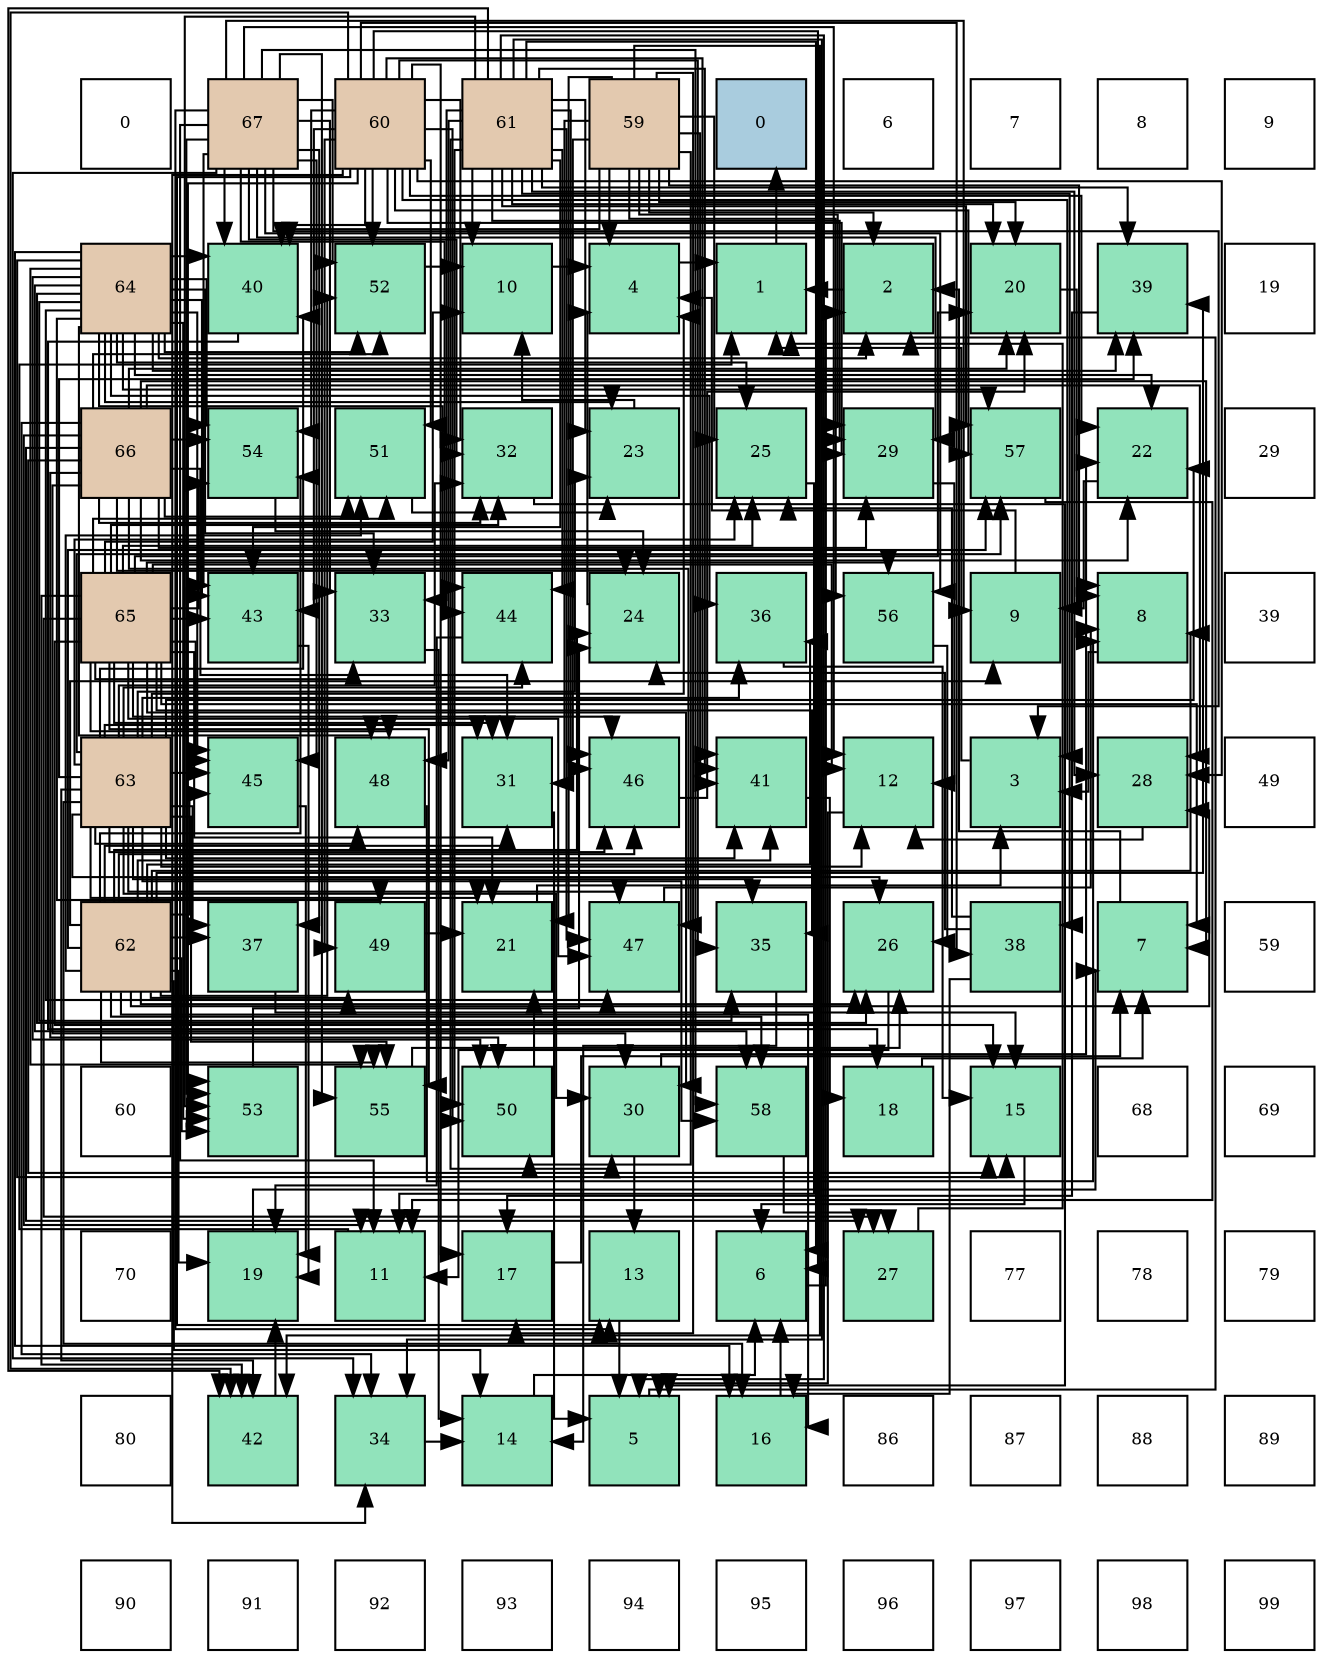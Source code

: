 digraph layout{
 rankdir=TB;
 splines=ortho;
 node [style=filled shape=square fixedsize=true width=0.6];
0[label="0", fontsize=8, fillcolor="#ffffff"];
1[label="67", fontsize=8, fillcolor="#e3c9af"];
2[label="60", fontsize=8, fillcolor="#e3c9af"];
3[label="61", fontsize=8, fillcolor="#e3c9af"];
4[label="59", fontsize=8, fillcolor="#e3c9af"];
5[label="0", fontsize=8, fillcolor="#a9ccde"];
6[label="6", fontsize=8, fillcolor="#ffffff"];
7[label="7", fontsize=8, fillcolor="#ffffff"];
8[label="8", fontsize=8, fillcolor="#ffffff"];
9[label="9", fontsize=8, fillcolor="#ffffff"];
10[label="64", fontsize=8, fillcolor="#e3c9af"];
11[label="40", fontsize=8, fillcolor="#91e3bb"];
12[label="52", fontsize=8, fillcolor="#91e3bb"];
13[label="10", fontsize=8, fillcolor="#91e3bb"];
14[label="4", fontsize=8, fillcolor="#91e3bb"];
15[label="1", fontsize=8, fillcolor="#91e3bb"];
16[label="2", fontsize=8, fillcolor="#91e3bb"];
17[label="20", fontsize=8, fillcolor="#91e3bb"];
18[label="39", fontsize=8, fillcolor="#91e3bb"];
19[label="19", fontsize=8, fillcolor="#ffffff"];
20[label="66", fontsize=8, fillcolor="#e3c9af"];
21[label="54", fontsize=8, fillcolor="#91e3bb"];
22[label="51", fontsize=8, fillcolor="#91e3bb"];
23[label="32", fontsize=8, fillcolor="#91e3bb"];
24[label="23", fontsize=8, fillcolor="#91e3bb"];
25[label="25", fontsize=8, fillcolor="#91e3bb"];
26[label="29", fontsize=8, fillcolor="#91e3bb"];
27[label="57", fontsize=8, fillcolor="#91e3bb"];
28[label="22", fontsize=8, fillcolor="#91e3bb"];
29[label="29", fontsize=8, fillcolor="#ffffff"];
30[label="65", fontsize=8, fillcolor="#e3c9af"];
31[label="43", fontsize=8, fillcolor="#91e3bb"];
32[label="33", fontsize=8, fillcolor="#91e3bb"];
33[label="44", fontsize=8, fillcolor="#91e3bb"];
34[label="24", fontsize=8, fillcolor="#91e3bb"];
35[label="36", fontsize=8, fillcolor="#91e3bb"];
36[label="56", fontsize=8, fillcolor="#91e3bb"];
37[label="9", fontsize=8, fillcolor="#91e3bb"];
38[label="8", fontsize=8, fillcolor="#91e3bb"];
39[label="39", fontsize=8, fillcolor="#ffffff"];
40[label="63", fontsize=8, fillcolor="#e3c9af"];
41[label="45", fontsize=8, fillcolor="#91e3bb"];
42[label="48", fontsize=8, fillcolor="#91e3bb"];
43[label="31", fontsize=8, fillcolor="#91e3bb"];
44[label="46", fontsize=8, fillcolor="#91e3bb"];
45[label="41", fontsize=8, fillcolor="#91e3bb"];
46[label="12", fontsize=8, fillcolor="#91e3bb"];
47[label="3", fontsize=8, fillcolor="#91e3bb"];
48[label="28", fontsize=8, fillcolor="#91e3bb"];
49[label="49", fontsize=8, fillcolor="#ffffff"];
50[label="62", fontsize=8, fillcolor="#e3c9af"];
51[label="37", fontsize=8, fillcolor="#91e3bb"];
52[label="49", fontsize=8, fillcolor="#91e3bb"];
53[label="21", fontsize=8, fillcolor="#91e3bb"];
54[label="47", fontsize=8, fillcolor="#91e3bb"];
55[label="35", fontsize=8, fillcolor="#91e3bb"];
56[label="26", fontsize=8, fillcolor="#91e3bb"];
57[label="38", fontsize=8, fillcolor="#91e3bb"];
58[label="7", fontsize=8, fillcolor="#91e3bb"];
59[label="59", fontsize=8, fillcolor="#ffffff"];
60[label="60", fontsize=8, fillcolor="#ffffff"];
61[label="53", fontsize=8, fillcolor="#91e3bb"];
62[label="55", fontsize=8, fillcolor="#91e3bb"];
63[label="50", fontsize=8, fillcolor="#91e3bb"];
64[label="30", fontsize=8, fillcolor="#91e3bb"];
65[label="58", fontsize=8, fillcolor="#91e3bb"];
66[label="18", fontsize=8, fillcolor="#91e3bb"];
67[label="15", fontsize=8, fillcolor="#91e3bb"];
68[label="68", fontsize=8, fillcolor="#ffffff"];
69[label="69", fontsize=8, fillcolor="#ffffff"];
70[label="70", fontsize=8, fillcolor="#ffffff"];
71[label="19", fontsize=8, fillcolor="#91e3bb"];
72[label="11", fontsize=8, fillcolor="#91e3bb"];
73[label="17", fontsize=8, fillcolor="#91e3bb"];
74[label="13", fontsize=8, fillcolor="#91e3bb"];
75[label="6", fontsize=8, fillcolor="#91e3bb"];
76[label="27", fontsize=8, fillcolor="#91e3bb"];
77[label="77", fontsize=8, fillcolor="#ffffff"];
78[label="78", fontsize=8, fillcolor="#ffffff"];
79[label="79", fontsize=8, fillcolor="#ffffff"];
80[label="80", fontsize=8, fillcolor="#ffffff"];
81[label="42", fontsize=8, fillcolor="#91e3bb"];
82[label="34", fontsize=8, fillcolor="#91e3bb"];
83[label="14", fontsize=8, fillcolor="#91e3bb"];
84[label="5", fontsize=8, fillcolor="#91e3bb"];
85[label="16", fontsize=8, fillcolor="#91e3bb"];
86[label="86", fontsize=8, fillcolor="#ffffff"];
87[label="87", fontsize=8, fillcolor="#ffffff"];
88[label="88", fontsize=8, fillcolor="#ffffff"];
89[label="89", fontsize=8, fillcolor="#ffffff"];
90[label="90", fontsize=8, fillcolor="#ffffff"];
91[label="91", fontsize=8, fillcolor="#ffffff"];
92[label="92", fontsize=8, fillcolor="#ffffff"];
93[label="93", fontsize=8, fillcolor="#ffffff"];
94[label="94", fontsize=8, fillcolor="#ffffff"];
95[label="95", fontsize=8, fillcolor="#ffffff"];
96[label="96", fontsize=8, fillcolor="#ffffff"];
97[label="97", fontsize=8, fillcolor="#ffffff"];
98[label="98", fontsize=8, fillcolor="#ffffff"];
99[label="99", fontsize=8, fillcolor="#ffffff"];
edge [constraint=false, style=vis];15 -> 5;
16 -> 15;
47 -> 15;
14 -> 15;
84 -> 16;
75 -> 16;
58 -> 16;
38 -> 47;
37 -> 14;
13 -> 14;
72 -> 15;
46 -> 84;
74 -> 84;
83 -> 75;
67 -> 75;
85 -> 75;
73 -> 58;
66 -> 58;
71 -> 58;
17 -> 38;
53 -> 47;
28 -> 37;
24 -> 13;
34 -> 14;
25 -> 72;
56 -> 72;
76 -> 15;
48 -> 46;
26 -> 46;
64 -> 74;
64 -> 28;
43 -> 84;
23 -> 84;
32 -> 83;
82 -> 83;
55 -> 83;
35 -> 67;
51 -> 67;
57 -> 85;
57 -> 34;
57 -> 25;
18 -> 73;
11 -> 66;
45 -> 66;
81 -> 71;
31 -> 71;
33 -> 71;
41 -> 71;
44 -> 17;
54 -> 38;
42 -> 38;
52 -> 53;
63 -> 53;
22 -> 24;
12 -> 13;
61 -> 34;
21 -> 34;
62 -> 56;
36 -> 56;
27 -> 72;
65 -> 76;
4 -> 16;
4 -> 14;
4 -> 38;
4 -> 73;
4 -> 17;
4 -> 53;
4 -> 25;
4 -> 26;
4 -> 43;
4 -> 11;
4 -> 45;
4 -> 81;
4 -> 44;
4 -> 63;
4 -> 36;
2 -> 47;
2 -> 75;
2 -> 74;
2 -> 73;
2 -> 28;
2 -> 48;
2 -> 26;
2 -> 23;
2 -> 82;
2 -> 55;
2 -> 57;
2 -> 11;
2 -> 45;
2 -> 81;
2 -> 31;
2 -> 52;
2 -> 63;
2 -> 22;
2 -> 12;
2 -> 61;
2 -> 21;
2 -> 27;
3 -> 84;
3 -> 75;
3 -> 13;
3 -> 17;
3 -> 24;
3 -> 48;
3 -> 26;
3 -> 64;
3 -> 32;
3 -> 82;
3 -> 57;
3 -> 18;
3 -> 45;
3 -> 81;
3 -> 31;
3 -> 33;
3 -> 44;
3 -> 54;
3 -> 42;
3 -> 63;
3 -> 61;
3 -> 27;
50 -> 38;
50 -> 37;
50 -> 83;
50 -> 85;
50 -> 71;
50 -> 34;
50 -> 56;
50 -> 48;
50 -> 43;
50 -> 35;
50 -> 51;
50 -> 18;
50 -> 45;
50 -> 41;
50 -> 44;
50 -> 52;
50 -> 22;
50 -> 12;
50 -> 61;
50 -> 21;
50 -> 62;
50 -> 27;
50 -> 65;
40 -> 14;
40 -> 46;
40 -> 85;
40 -> 53;
40 -> 28;
40 -> 24;
40 -> 25;
40 -> 56;
40 -> 64;
40 -> 43;
40 -> 23;
40 -> 55;
40 -> 35;
40 -> 51;
40 -> 18;
40 -> 11;
40 -> 45;
40 -> 81;
40 -> 33;
40 -> 41;
40 -> 44;
40 -> 54;
40 -> 42;
40 -> 62;
40 -> 27;
40 -> 65;
10 -> 16;
10 -> 67;
10 -> 85;
10 -> 28;
10 -> 24;
10 -> 25;
10 -> 56;
10 -> 32;
10 -> 55;
10 -> 35;
10 -> 18;
10 -> 11;
10 -> 31;
10 -> 33;
10 -> 41;
10 -> 54;
10 -> 42;
10 -> 52;
10 -> 63;
10 -> 12;
10 -> 61;
10 -> 21;
10 -> 62;
10 -> 27;
10 -> 65;
30 -> 58;
30 -> 13;
30 -> 46;
30 -> 67;
30 -> 17;
30 -> 53;
30 -> 25;
30 -> 76;
30 -> 64;
30 -> 43;
30 -> 23;
30 -> 32;
30 -> 55;
30 -> 81;
30 -> 31;
30 -> 41;
30 -> 44;
30 -> 54;
30 -> 42;
30 -> 22;
30 -> 21;
30 -> 62;
30 -> 36;
20 -> 58;
20 -> 72;
20 -> 67;
20 -> 17;
20 -> 28;
20 -> 34;
20 -> 76;
20 -> 48;
20 -> 26;
20 -> 64;
20 -> 43;
20 -> 23;
20 -> 82;
20 -> 54;
20 -> 63;
20 -> 22;
20 -> 12;
20 -> 21;
1 -> 47;
1 -> 37;
1 -> 72;
1 -> 46;
1 -> 74;
1 -> 26;
1 -> 23;
1 -> 32;
1 -> 82;
1 -> 51;
1 -> 11;
1 -> 31;
1 -> 33;
1 -> 41;
1 -> 12;
1 -> 61;
1 -> 62;
1 -> 36;
1 -> 65;
edge [constraint=true, style=invis];
0 -> 10 -> 20 -> 30 -> 40 -> 50 -> 60 -> 70 -> 80 -> 90;
1 -> 11 -> 21 -> 31 -> 41 -> 51 -> 61 -> 71 -> 81 -> 91;
2 -> 12 -> 22 -> 32 -> 42 -> 52 -> 62 -> 72 -> 82 -> 92;
3 -> 13 -> 23 -> 33 -> 43 -> 53 -> 63 -> 73 -> 83 -> 93;
4 -> 14 -> 24 -> 34 -> 44 -> 54 -> 64 -> 74 -> 84 -> 94;
5 -> 15 -> 25 -> 35 -> 45 -> 55 -> 65 -> 75 -> 85 -> 95;
6 -> 16 -> 26 -> 36 -> 46 -> 56 -> 66 -> 76 -> 86 -> 96;
7 -> 17 -> 27 -> 37 -> 47 -> 57 -> 67 -> 77 -> 87 -> 97;
8 -> 18 -> 28 -> 38 -> 48 -> 58 -> 68 -> 78 -> 88 -> 98;
9 -> 19 -> 29 -> 39 -> 49 -> 59 -> 69 -> 79 -> 89 -> 99;
rank = same {0 -> 1 -> 2 -> 3 -> 4 -> 5 -> 6 -> 7 -> 8 -> 9};
rank = same {10 -> 11 -> 12 -> 13 -> 14 -> 15 -> 16 -> 17 -> 18 -> 19};
rank = same {20 -> 21 -> 22 -> 23 -> 24 -> 25 -> 26 -> 27 -> 28 -> 29};
rank = same {30 -> 31 -> 32 -> 33 -> 34 -> 35 -> 36 -> 37 -> 38 -> 39};
rank = same {40 -> 41 -> 42 -> 43 -> 44 -> 45 -> 46 -> 47 -> 48 -> 49};
rank = same {50 -> 51 -> 52 -> 53 -> 54 -> 55 -> 56 -> 57 -> 58 -> 59};
rank = same {60 -> 61 -> 62 -> 63 -> 64 -> 65 -> 66 -> 67 -> 68 -> 69};
rank = same {70 -> 71 -> 72 -> 73 -> 74 -> 75 -> 76 -> 77 -> 78 -> 79};
rank = same {80 -> 81 -> 82 -> 83 -> 84 -> 85 -> 86 -> 87 -> 88 -> 89};
rank = same {90 -> 91 -> 92 -> 93 -> 94 -> 95 -> 96 -> 97 -> 98 -> 99};
}